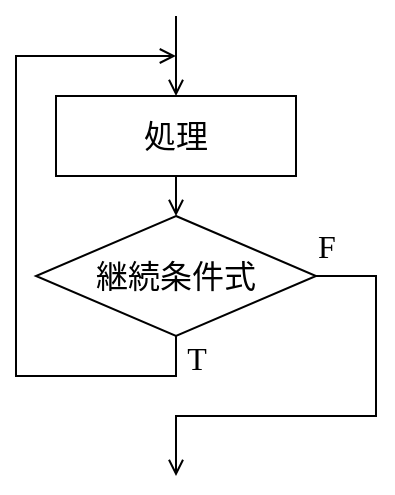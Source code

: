 <mxfile>
    <diagram id="PwsL4PzN5joI9R-oSL1_" name="ページ1">
        <mxGraphModel dx="1103" dy="548" grid="1" gridSize="10" guides="1" tooltips="1" connect="1" arrows="1" fold="1" page="1" pageScale="1" pageWidth="827" pageHeight="1169" math="0" shadow="0">
            <root>
                <mxCell id="0"/>
                <mxCell id="1" parent="0"/>
                <mxCell id="3" style="edgeStyle=none;html=1;exitX=0.5;exitY=0;exitDx=0;exitDy=0;startArrow=open;startFill=0;endArrow=none;endFill=0;fontFamily=Lucida Console;fontSize=16;" parent="1" source="26" edge="1">
                    <mxGeometry relative="1" as="geometry">
                        <mxPoint x="640" y="180" as="targetPoint"/>
                        <mxPoint x="280" y="170" as="sourcePoint"/>
                    </mxGeometry>
                </mxCell>
                <mxCell id="28" style="edgeStyle=orthogonalEdgeStyle;html=1;exitX=0.5;exitY=1;exitDx=0;exitDy=0;exitPerimeter=0;endArrow=open;endFill=0;rounded=0;curved=0;" edge="1" parent="1" source="24">
                    <mxGeometry relative="1" as="geometry">
                        <mxPoint x="639.952" y="200" as="targetPoint"/>
                        <Array as="points">
                            <mxPoint x="640" y="360"/>
                            <mxPoint x="560" y="360"/>
                            <mxPoint x="560" y="200"/>
                        </Array>
                    </mxGeometry>
                </mxCell>
                <mxCell id="30" style="edgeStyle=orthogonalEdgeStyle;html=1;exitX=1;exitY=0.5;exitDx=0;exitDy=0;exitPerimeter=0;rounded=0;curved=0;endArrow=open;endFill=0;" edge="1" parent="1" source="24">
                    <mxGeometry relative="1" as="geometry">
                        <mxPoint x="640" y="410" as="targetPoint"/>
                        <Array as="points">
                            <mxPoint x="740" y="310"/>
                            <mxPoint x="740" y="380"/>
                            <mxPoint x="640" y="380"/>
                        </Array>
                    </mxGeometry>
                </mxCell>
                <mxCell id="24" value="&lt;font&gt;継続条件式&lt;/font&gt;" style="strokeWidth=1;html=1;shape=mxgraph.flowchart.decision;whiteSpace=wrap;fontSize=16;fontFamily=Lucida Console;" vertex="1" parent="1">
                    <mxGeometry x="570" y="280" width="140" height="60" as="geometry"/>
                </mxCell>
                <mxCell id="26" value="処理" style="rounded=0;whiteSpace=wrap;html=1;fontSize=16;fontFamily=Lucida Console;" vertex="1" parent="1">
                    <mxGeometry x="580" y="220" width="120" height="40" as="geometry"/>
                </mxCell>
                <mxCell id="27" style="edgeStyle=none;html=1;exitX=0.5;exitY=1;exitDx=0;exitDy=0;entryX=0.5;entryY=0;entryDx=0;entryDy=0;entryPerimeter=0;endArrow=open;endFill=0;" edge="1" parent="1" source="26" target="24">
                    <mxGeometry relative="1" as="geometry"/>
                </mxCell>
                <mxCell id="29" value="T" style="text;html=1;align=center;verticalAlign=middle;resizable=0;points=[];autosize=1;strokeColor=none;fillColor=none;fontSize=16;fontFamily=Lucida Console;" vertex="1" parent="1">
                    <mxGeometry x="635" y="336" width="30" height="30" as="geometry"/>
                </mxCell>
                <mxCell id="31" value="F" style="text;html=1;align=center;verticalAlign=middle;resizable=0;points=[];autosize=1;strokeColor=none;fillColor=none;fontSize=16;fontFamily=Lucida Console;" vertex="1" parent="1">
                    <mxGeometry x="700" y="280" width="30" height="30" as="geometry"/>
                </mxCell>
            </root>
        </mxGraphModel>
    </diagram>
</mxfile>
